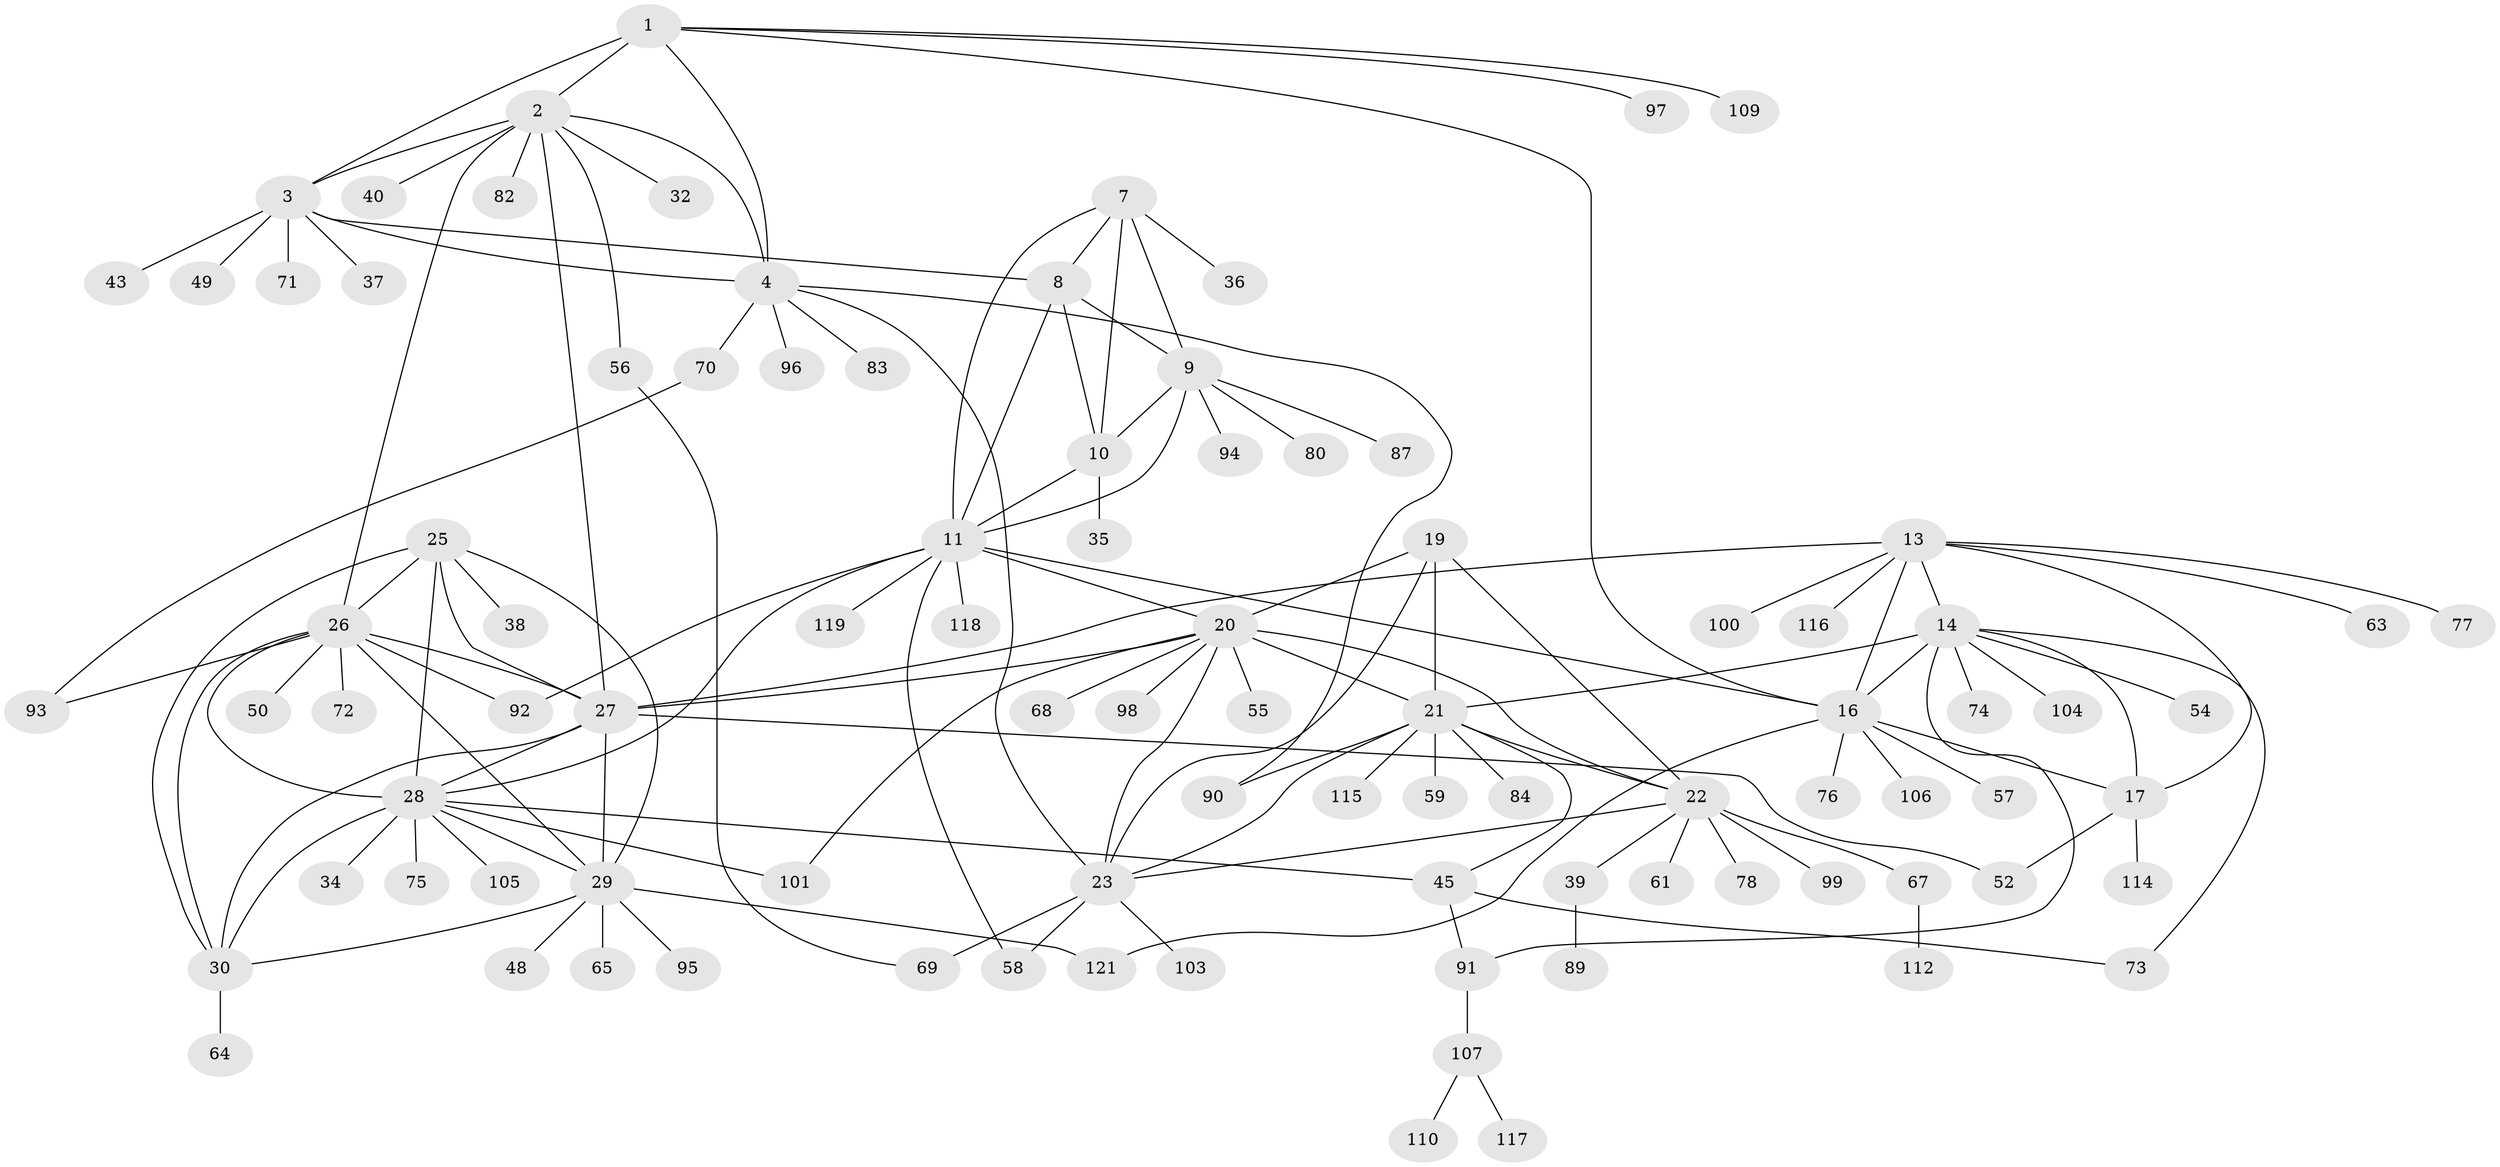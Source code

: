 // Generated by graph-tools (version 1.1) at 2025/24/03/03/25 07:24:15]
// undirected, 93 vertices, 138 edges
graph export_dot {
graph [start="1"]
  node [color=gray90,style=filled];
  1 [super="+113"];
  2 [super="+6"];
  3 [super="+5"];
  4 [super="+31"];
  7 [super="+12"];
  8 [super="+85"];
  9 [super="+41"];
  10;
  11 [super="+81"];
  13 [super="+44"];
  14 [super="+15"];
  16 [super="+18"];
  17 [super="+60"];
  19;
  20 [super="+24"];
  21 [super="+33"];
  22 [super="+102"];
  23 [super="+79"];
  25 [super="+51"];
  26 [super="+47"];
  27 [super="+53"];
  28 [super="+42"];
  29 [super="+120"];
  30 [super="+66"];
  32 [super="+46"];
  34;
  35 [super="+62"];
  36;
  37;
  38;
  39;
  40;
  43;
  45;
  48;
  49;
  50;
  52 [super="+108"];
  54;
  55;
  56 [super="+86"];
  57;
  58;
  59;
  61;
  63;
  64;
  65;
  67;
  68;
  69 [super="+111"];
  70;
  71;
  72;
  73;
  74 [super="+88"];
  75;
  76;
  77;
  78;
  80;
  82;
  83;
  84;
  87;
  89;
  90;
  91;
  92;
  93;
  94;
  95;
  96;
  97;
  98;
  99;
  100;
  101;
  103;
  104;
  105;
  106;
  107;
  109;
  110;
  112;
  114;
  115;
  116;
  117;
  118;
  119;
  121;
  1 -- 2 [weight=2];
  1 -- 3 [weight=2];
  1 -- 4;
  1 -- 97;
  1 -- 109;
  1 -- 16;
  2 -- 3 [weight=4];
  2 -- 4 [weight=2];
  2 -- 56;
  2 -- 32;
  2 -- 40;
  2 -- 82;
  2 -- 26;
  2 -- 27;
  3 -- 4 [weight=2];
  3 -- 8;
  3 -- 71;
  3 -- 49;
  3 -- 37;
  3 -- 43;
  4 -- 23;
  4 -- 70;
  4 -- 90;
  4 -- 96;
  4 -- 83;
  7 -- 8 [weight=2];
  7 -- 9 [weight=2];
  7 -- 10 [weight=2];
  7 -- 11 [weight=2];
  7 -- 36;
  8 -- 9;
  8 -- 10;
  8 -- 11;
  9 -- 10;
  9 -- 11;
  9 -- 80;
  9 -- 87;
  9 -- 94;
  10 -- 11;
  10 -- 35;
  11 -- 28;
  11 -- 58;
  11 -- 92;
  11 -- 118;
  11 -- 119;
  11 -- 20;
  11 -- 16;
  13 -- 14 [weight=2];
  13 -- 16 [weight=2];
  13 -- 17;
  13 -- 27;
  13 -- 63;
  13 -- 77;
  13 -- 116;
  13 -- 100;
  14 -- 16 [weight=4];
  14 -- 17 [weight=2];
  14 -- 21;
  14 -- 54;
  14 -- 91;
  14 -- 104;
  14 -- 73;
  14 -- 74;
  16 -- 17 [weight=2];
  16 -- 57;
  16 -- 76;
  16 -- 106;
  16 -- 121;
  17 -- 52;
  17 -- 114;
  19 -- 20 [weight=2];
  19 -- 21;
  19 -- 22;
  19 -- 23;
  20 -- 21 [weight=2];
  20 -- 22 [weight=2];
  20 -- 23 [weight=2];
  20 -- 27;
  20 -- 98;
  20 -- 101;
  20 -- 68;
  20 -- 55;
  21 -- 22;
  21 -- 23;
  21 -- 45;
  21 -- 59;
  21 -- 84;
  21 -- 90;
  21 -- 115;
  22 -- 23;
  22 -- 39;
  22 -- 61;
  22 -- 67;
  22 -- 78;
  22 -- 99;
  23 -- 58;
  23 -- 69 [weight=2];
  23 -- 103;
  25 -- 26;
  25 -- 27;
  25 -- 28;
  25 -- 29;
  25 -- 30;
  25 -- 38;
  26 -- 27;
  26 -- 28;
  26 -- 29;
  26 -- 30;
  26 -- 50;
  26 -- 93;
  26 -- 72;
  26 -- 92;
  27 -- 28;
  27 -- 29;
  27 -- 30;
  27 -- 52;
  28 -- 29;
  28 -- 30;
  28 -- 34;
  28 -- 45;
  28 -- 75;
  28 -- 101;
  28 -- 105;
  29 -- 30;
  29 -- 48;
  29 -- 65;
  29 -- 95;
  29 -- 121;
  30 -- 64;
  39 -- 89;
  45 -- 73;
  45 -- 91;
  56 -- 69;
  67 -- 112;
  70 -- 93;
  91 -- 107;
  107 -- 110;
  107 -- 117;
}
